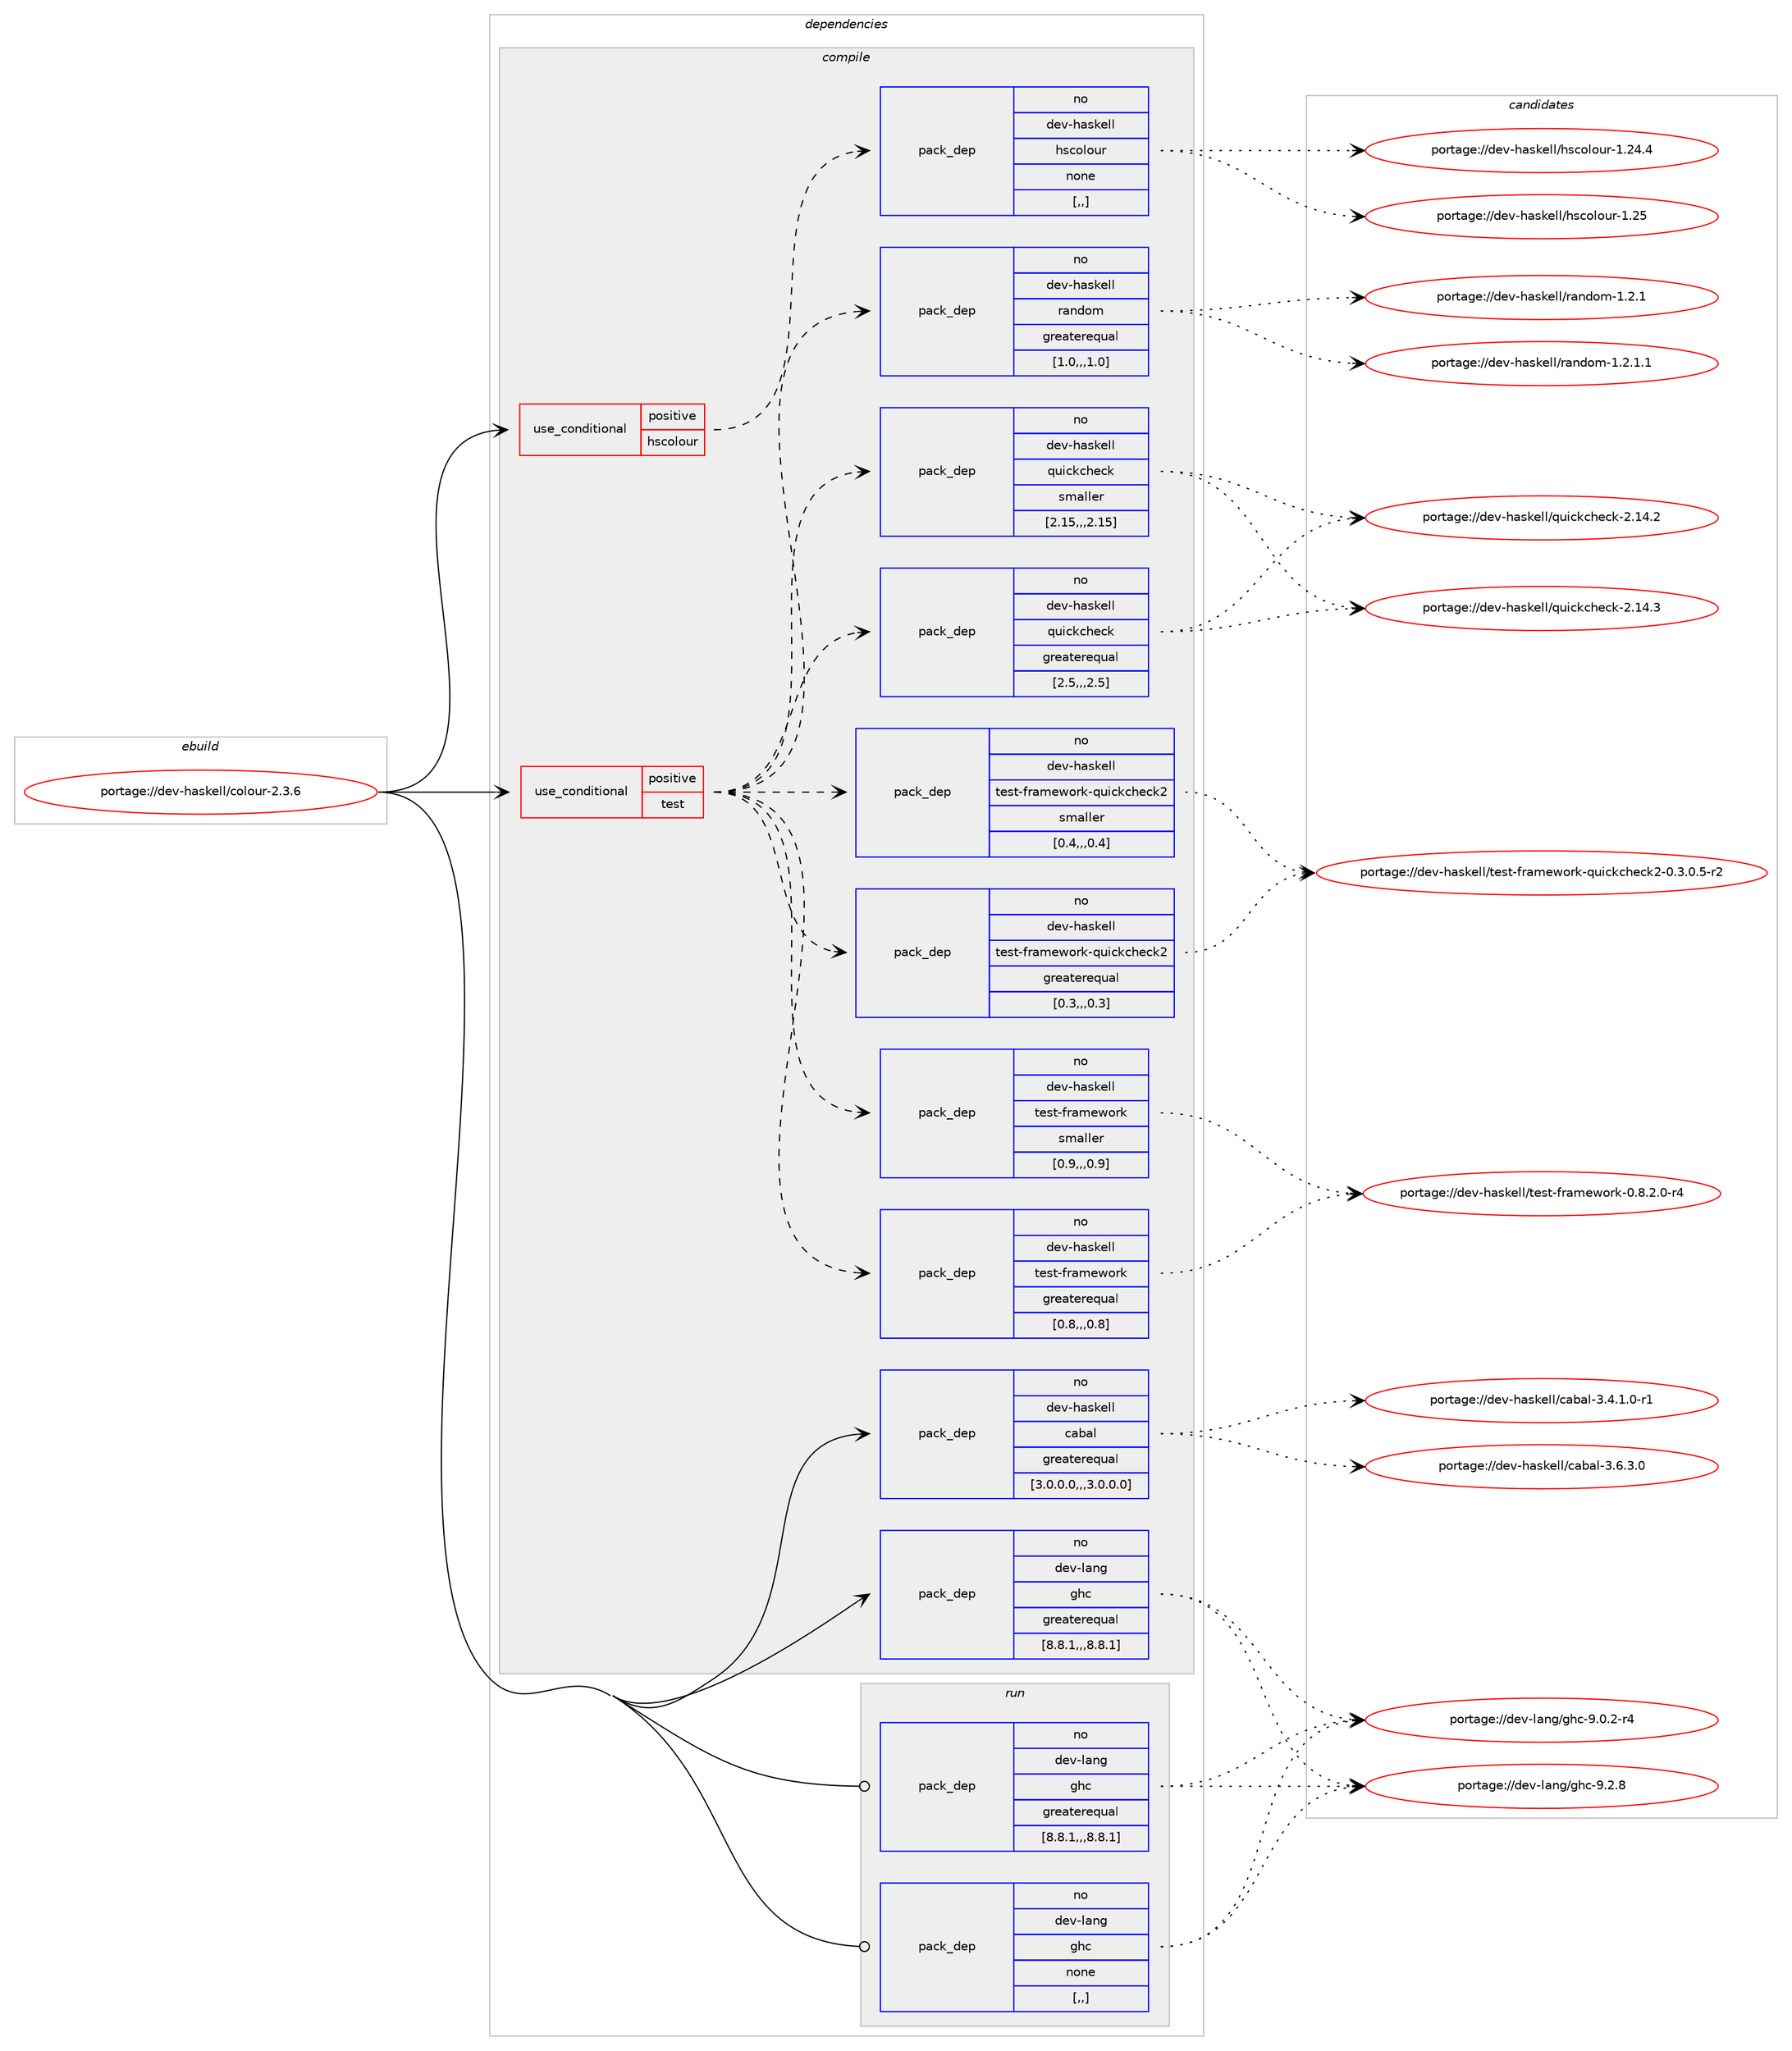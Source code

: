 digraph prolog {

# *************
# Graph options
# *************

newrank=true;
concentrate=true;
compound=true;
graph [rankdir=LR,fontname=Helvetica,fontsize=10,ranksep=1.5];#, ranksep=2.5, nodesep=0.2];
edge  [arrowhead=vee];
node  [fontname=Helvetica,fontsize=10];

# **********
# The ebuild
# **********

subgraph cluster_leftcol {
color=gray;
rank=same;
label=<<i>ebuild</i>>;
id [label="portage://dev-haskell/colour-2.3.6", color=red, width=4, href="../dev-haskell/colour-2.3.6.svg"];
}

# ****************
# The dependencies
# ****************

subgraph cluster_midcol {
color=gray;
label=<<i>dependencies</i>>;
subgraph cluster_compile {
fillcolor="#eeeeee";
style=filled;
label=<<i>compile</i>>;
subgraph cond19619 {
dependency76070 [label=<<TABLE BORDER="0" CELLBORDER="1" CELLSPACING="0" CELLPADDING="4"><TR><TD ROWSPAN="3" CELLPADDING="10">use_conditional</TD></TR><TR><TD>positive</TD></TR><TR><TD>hscolour</TD></TR></TABLE>>, shape=none, color=red];
subgraph pack55510 {
dependency76071 [label=<<TABLE BORDER="0" CELLBORDER="1" CELLSPACING="0" CELLPADDING="4" WIDTH="220"><TR><TD ROWSPAN="6" CELLPADDING="30">pack_dep</TD></TR><TR><TD WIDTH="110">no</TD></TR><TR><TD>dev-haskell</TD></TR><TR><TD>hscolour</TD></TR><TR><TD>none</TD></TR><TR><TD>[,,]</TD></TR></TABLE>>, shape=none, color=blue];
}
dependency76070:e -> dependency76071:w [weight=20,style="dashed",arrowhead="vee"];
}
id:e -> dependency76070:w [weight=20,style="solid",arrowhead="vee"];
subgraph cond19620 {
dependency76072 [label=<<TABLE BORDER="0" CELLBORDER="1" CELLSPACING="0" CELLPADDING="4"><TR><TD ROWSPAN="3" CELLPADDING="10">use_conditional</TD></TR><TR><TD>positive</TD></TR><TR><TD>test</TD></TR></TABLE>>, shape=none, color=red];
subgraph pack55511 {
dependency76073 [label=<<TABLE BORDER="0" CELLBORDER="1" CELLSPACING="0" CELLPADDING="4" WIDTH="220"><TR><TD ROWSPAN="6" CELLPADDING="30">pack_dep</TD></TR><TR><TD WIDTH="110">no</TD></TR><TR><TD>dev-haskell</TD></TR><TR><TD>quickcheck</TD></TR><TR><TD>greaterequal</TD></TR><TR><TD>[2.5,,,2.5]</TD></TR></TABLE>>, shape=none, color=blue];
}
dependency76072:e -> dependency76073:w [weight=20,style="dashed",arrowhead="vee"];
subgraph pack55512 {
dependency76074 [label=<<TABLE BORDER="0" CELLBORDER="1" CELLSPACING="0" CELLPADDING="4" WIDTH="220"><TR><TD ROWSPAN="6" CELLPADDING="30">pack_dep</TD></TR><TR><TD WIDTH="110">no</TD></TR><TR><TD>dev-haskell</TD></TR><TR><TD>quickcheck</TD></TR><TR><TD>smaller</TD></TR><TR><TD>[2.15,,,2.15]</TD></TR></TABLE>>, shape=none, color=blue];
}
dependency76072:e -> dependency76074:w [weight=20,style="dashed",arrowhead="vee"];
subgraph pack55513 {
dependency76075 [label=<<TABLE BORDER="0" CELLBORDER="1" CELLSPACING="0" CELLPADDING="4" WIDTH="220"><TR><TD ROWSPAN="6" CELLPADDING="30">pack_dep</TD></TR><TR><TD WIDTH="110">no</TD></TR><TR><TD>dev-haskell</TD></TR><TR><TD>random</TD></TR><TR><TD>greaterequal</TD></TR><TR><TD>[1.0,,,1.0]</TD></TR></TABLE>>, shape=none, color=blue];
}
dependency76072:e -> dependency76075:w [weight=20,style="dashed",arrowhead="vee"];
subgraph pack55514 {
dependency76076 [label=<<TABLE BORDER="0" CELLBORDER="1" CELLSPACING="0" CELLPADDING="4" WIDTH="220"><TR><TD ROWSPAN="6" CELLPADDING="30">pack_dep</TD></TR><TR><TD WIDTH="110">no</TD></TR><TR><TD>dev-haskell</TD></TR><TR><TD>test-framework</TD></TR><TR><TD>greaterequal</TD></TR><TR><TD>[0.8,,,0.8]</TD></TR></TABLE>>, shape=none, color=blue];
}
dependency76072:e -> dependency76076:w [weight=20,style="dashed",arrowhead="vee"];
subgraph pack55515 {
dependency76077 [label=<<TABLE BORDER="0" CELLBORDER="1" CELLSPACING="0" CELLPADDING="4" WIDTH="220"><TR><TD ROWSPAN="6" CELLPADDING="30">pack_dep</TD></TR><TR><TD WIDTH="110">no</TD></TR><TR><TD>dev-haskell</TD></TR><TR><TD>test-framework</TD></TR><TR><TD>smaller</TD></TR><TR><TD>[0.9,,,0.9]</TD></TR></TABLE>>, shape=none, color=blue];
}
dependency76072:e -> dependency76077:w [weight=20,style="dashed",arrowhead="vee"];
subgraph pack55516 {
dependency76078 [label=<<TABLE BORDER="0" CELLBORDER="1" CELLSPACING="0" CELLPADDING="4" WIDTH="220"><TR><TD ROWSPAN="6" CELLPADDING="30">pack_dep</TD></TR><TR><TD WIDTH="110">no</TD></TR><TR><TD>dev-haskell</TD></TR><TR><TD>test-framework-quickcheck2</TD></TR><TR><TD>greaterequal</TD></TR><TR><TD>[0.3,,,0.3]</TD></TR></TABLE>>, shape=none, color=blue];
}
dependency76072:e -> dependency76078:w [weight=20,style="dashed",arrowhead="vee"];
subgraph pack55517 {
dependency76079 [label=<<TABLE BORDER="0" CELLBORDER="1" CELLSPACING="0" CELLPADDING="4" WIDTH="220"><TR><TD ROWSPAN="6" CELLPADDING="30">pack_dep</TD></TR><TR><TD WIDTH="110">no</TD></TR><TR><TD>dev-haskell</TD></TR><TR><TD>test-framework-quickcheck2</TD></TR><TR><TD>smaller</TD></TR><TR><TD>[0.4,,,0.4]</TD></TR></TABLE>>, shape=none, color=blue];
}
dependency76072:e -> dependency76079:w [weight=20,style="dashed",arrowhead="vee"];
}
id:e -> dependency76072:w [weight=20,style="solid",arrowhead="vee"];
subgraph pack55518 {
dependency76080 [label=<<TABLE BORDER="0" CELLBORDER="1" CELLSPACING="0" CELLPADDING="4" WIDTH="220"><TR><TD ROWSPAN="6" CELLPADDING="30">pack_dep</TD></TR><TR><TD WIDTH="110">no</TD></TR><TR><TD>dev-haskell</TD></TR><TR><TD>cabal</TD></TR><TR><TD>greaterequal</TD></TR><TR><TD>[3.0.0.0,,,3.0.0.0]</TD></TR></TABLE>>, shape=none, color=blue];
}
id:e -> dependency76080:w [weight=20,style="solid",arrowhead="vee"];
subgraph pack55519 {
dependency76081 [label=<<TABLE BORDER="0" CELLBORDER="1" CELLSPACING="0" CELLPADDING="4" WIDTH="220"><TR><TD ROWSPAN="6" CELLPADDING="30">pack_dep</TD></TR><TR><TD WIDTH="110">no</TD></TR><TR><TD>dev-lang</TD></TR><TR><TD>ghc</TD></TR><TR><TD>greaterequal</TD></TR><TR><TD>[8.8.1,,,8.8.1]</TD></TR></TABLE>>, shape=none, color=blue];
}
id:e -> dependency76081:w [weight=20,style="solid",arrowhead="vee"];
}
subgraph cluster_compileandrun {
fillcolor="#eeeeee";
style=filled;
label=<<i>compile and run</i>>;
}
subgraph cluster_run {
fillcolor="#eeeeee";
style=filled;
label=<<i>run</i>>;
subgraph pack55520 {
dependency76082 [label=<<TABLE BORDER="0" CELLBORDER="1" CELLSPACING="0" CELLPADDING="4" WIDTH="220"><TR><TD ROWSPAN="6" CELLPADDING="30">pack_dep</TD></TR><TR><TD WIDTH="110">no</TD></TR><TR><TD>dev-lang</TD></TR><TR><TD>ghc</TD></TR><TR><TD>greaterequal</TD></TR><TR><TD>[8.8.1,,,8.8.1]</TD></TR></TABLE>>, shape=none, color=blue];
}
id:e -> dependency76082:w [weight=20,style="solid",arrowhead="odot"];
subgraph pack55521 {
dependency76083 [label=<<TABLE BORDER="0" CELLBORDER="1" CELLSPACING="0" CELLPADDING="4" WIDTH="220"><TR><TD ROWSPAN="6" CELLPADDING="30">pack_dep</TD></TR><TR><TD WIDTH="110">no</TD></TR><TR><TD>dev-lang</TD></TR><TR><TD>ghc</TD></TR><TR><TD>none</TD></TR><TR><TD>[,,]</TD></TR></TABLE>>, shape=none, color=blue];
}
id:e -> dependency76083:w [weight=20,style="solid",arrowhead="odot"];
}
}

# **************
# The candidates
# **************

subgraph cluster_choices {
rank=same;
color=gray;
label=<<i>candidates</i>>;

subgraph choice55510 {
color=black;
nodesep=1;
choice1001011184510497115107101108108471041159911110811111711445494650524652 [label="portage://dev-haskell/hscolour-1.24.4", color=red, width=4,href="../dev-haskell/hscolour-1.24.4.svg"];
choice100101118451049711510710110810847104115991111081111171144549465053 [label="portage://dev-haskell/hscolour-1.25", color=red, width=4,href="../dev-haskell/hscolour-1.25.svg"];
dependency76071:e -> choice1001011184510497115107101108108471041159911110811111711445494650524652:w [style=dotted,weight="100"];
dependency76071:e -> choice100101118451049711510710110810847104115991111081111171144549465053:w [style=dotted,weight="100"];
}
subgraph choice55511 {
color=black;
nodesep=1;
choice10010111845104971151071011081084711311710599107991041019910745504649524650 [label="portage://dev-haskell/quickcheck-2.14.2", color=red, width=4,href="../dev-haskell/quickcheck-2.14.2.svg"];
choice10010111845104971151071011081084711311710599107991041019910745504649524651 [label="portage://dev-haskell/quickcheck-2.14.3", color=red, width=4,href="../dev-haskell/quickcheck-2.14.3.svg"];
dependency76073:e -> choice10010111845104971151071011081084711311710599107991041019910745504649524650:w [style=dotted,weight="100"];
dependency76073:e -> choice10010111845104971151071011081084711311710599107991041019910745504649524651:w [style=dotted,weight="100"];
}
subgraph choice55512 {
color=black;
nodesep=1;
choice10010111845104971151071011081084711311710599107991041019910745504649524650 [label="portage://dev-haskell/quickcheck-2.14.2", color=red, width=4,href="../dev-haskell/quickcheck-2.14.2.svg"];
choice10010111845104971151071011081084711311710599107991041019910745504649524651 [label="portage://dev-haskell/quickcheck-2.14.3", color=red, width=4,href="../dev-haskell/quickcheck-2.14.3.svg"];
dependency76074:e -> choice10010111845104971151071011081084711311710599107991041019910745504649524650:w [style=dotted,weight="100"];
dependency76074:e -> choice10010111845104971151071011081084711311710599107991041019910745504649524651:w [style=dotted,weight="100"];
}
subgraph choice55513 {
color=black;
nodesep=1;
choice10010111845104971151071011081084711497110100111109454946504649 [label="portage://dev-haskell/random-1.2.1", color=red, width=4,href="../dev-haskell/random-1.2.1.svg"];
choice100101118451049711510710110810847114971101001111094549465046494649 [label="portage://dev-haskell/random-1.2.1.1", color=red, width=4,href="../dev-haskell/random-1.2.1.1.svg"];
dependency76075:e -> choice10010111845104971151071011081084711497110100111109454946504649:w [style=dotted,weight="100"];
dependency76075:e -> choice100101118451049711510710110810847114971101001111094549465046494649:w [style=dotted,weight="100"];
}
subgraph choice55514 {
color=black;
nodesep=1;
choice100101118451049711510710110810847116101115116451021149710910111911111410745484656465046484511452 [label="portage://dev-haskell/test-framework-0.8.2.0-r4", color=red, width=4,href="../dev-haskell/test-framework-0.8.2.0-r4.svg"];
dependency76076:e -> choice100101118451049711510710110810847116101115116451021149710910111911111410745484656465046484511452:w [style=dotted,weight="100"];
}
subgraph choice55515 {
color=black;
nodesep=1;
choice100101118451049711510710110810847116101115116451021149710910111911111410745484656465046484511452 [label="portage://dev-haskell/test-framework-0.8.2.0-r4", color=red, width=4,href="../dev-haskell/test-framework-0.8.2.0-r4.svg"];
dependency76077:e -> choice100101118451049711510710110810847116101115116451021149710910111911111410745484656465046484511452:w [style=dotted,weight="100"];
}
subgraph choice55516 {
color=black;
nodesep=1;
choice1001011184510497115107101108108471161011151164510211497109101119111114107451131171059910799104101991075045484651464846534511450 [label="portage://dev-haskell/test-framework-quickcheck2-0.3.0.5-r2", color=red, width=4,href="../dev-haskell/test-framework-quickcheck2-0.3.0.5-r2.svg"];
dependency76078:e -> choice1001011184510497115107101108108471161011151164510211497109101119111114107451131171059910799104101991075045484651464846534511450:w [style=dotted,weight="100"];
}
subgraph choice55517 {
color=black;
nodesep=1;
choice1001011184510497115107101108108471161011151164510211497109101119111114107451131171059910799104101991075045484651464846534511450 [label="portage://dev-haskell/test-framework-quickcheck2-0.3.0.5-r2", color=red, width=4,href="../dev-haskell/test-framework-quickcheck2-0.3.0.5-r2.svg"];
dependency76079:e -> choice1001011184510497115107101108108471161011151164510211497109101119111114107451131171059910799104101991075045484651464846534511450:w [style=dotted,weight="100"];
}
subgraph choice55518 {
color=black;
nodesep=1;
choice1001011184510497115107101108108479997989710845514652464946484511449 [label="portage://dev-haskell/cabal-3.4.1.0-r1", color=red, width=4,href="../dev-haskell/cabal-3.4.1.0-r1.svg"];
choice100101118451049711510710110810847999798971084551465446514648 [label="portage://dev-haskell/cabal-3.6.3.0", color=red, width=4,href="../dev-haskell/cabal-3.6.3.0.svg"];
dependency76080:e -> choice1001011184510497115107101108108479997989710845514652464946484511449:w [style=dotted,weight="100"];
dependency76080:e -> choice100101118451049711510710110810847999798971084551465446514648:w [style=dotted,weight="100"];
}
subgraph choice55519 {
color=black;
nodesep=1;
choice100101118451089711010347103104994557464846504511452 [label="portage://dev-lang/ghc-9.0.2-r4", color=red, width=4,href="../dev-lang/ghc-9.0.2-r4.svg"];
choice10010111845108971101034710310499455746504656 [label="portage://dev-lang/ghc-9.2.8", color=red, width=4,href="../dev-lang/ghc-9.2.8.svg"];
dependency76081:e -> choice100101118451089711010347103104994557464846504511452:w [style=dotted,weight="100"];
dependency76081:e -> choice10010111845108971101034710310499455746504656:w [style=dotted,weight="100"];
}
subgraph choice55520 {
color=black;
nodesep=1;
choice100101118451089711010347103104994557464846504511452 [label="portage://dev-lang/ghc-9.0.2-r4", color=red, width=4,href="../dev-lang/ghc-9.0.2-r4.svg"];
choice10010111845108971101034710310499455746504656 [label="portage://dev-lang/ghc-9.2.8", color=red, width=4,href="../dev-lang/ghc-9.2.8.svg"];
dependency76082:e -> choice100101118451089711010347103104994557464846504511452:w [style=dotted,weight="100"];
dependency76082:e -> choice10010111845108971101034710310499455746504656:w [style=dotted,weight="100"];
}
subgraph choice55521 {
color=black;
nodesep=1;
choice100101118451089711010347103104994557464846504511452 [label="portage://dev-lang/ghc-9.0.2-r4", color=red, width=4,href="../dev-lang/ghc-9.0.2-r4.svg"];
choice10010111845108971101034710310499455746504656 [label="portage://dev-lang/ghc-9.2.8", color=red, width=4,href="../dev-lang/ghc-9.2.8.svg"];
dependency76083:e -> choice100101118451089711010347103104994557464846504511452:w [style=dotted,weight="100"];
dependency76083:e -> choice10010111845108971101034710310499455746504656:w [style=dotted,weight="100"];
}
}

}
